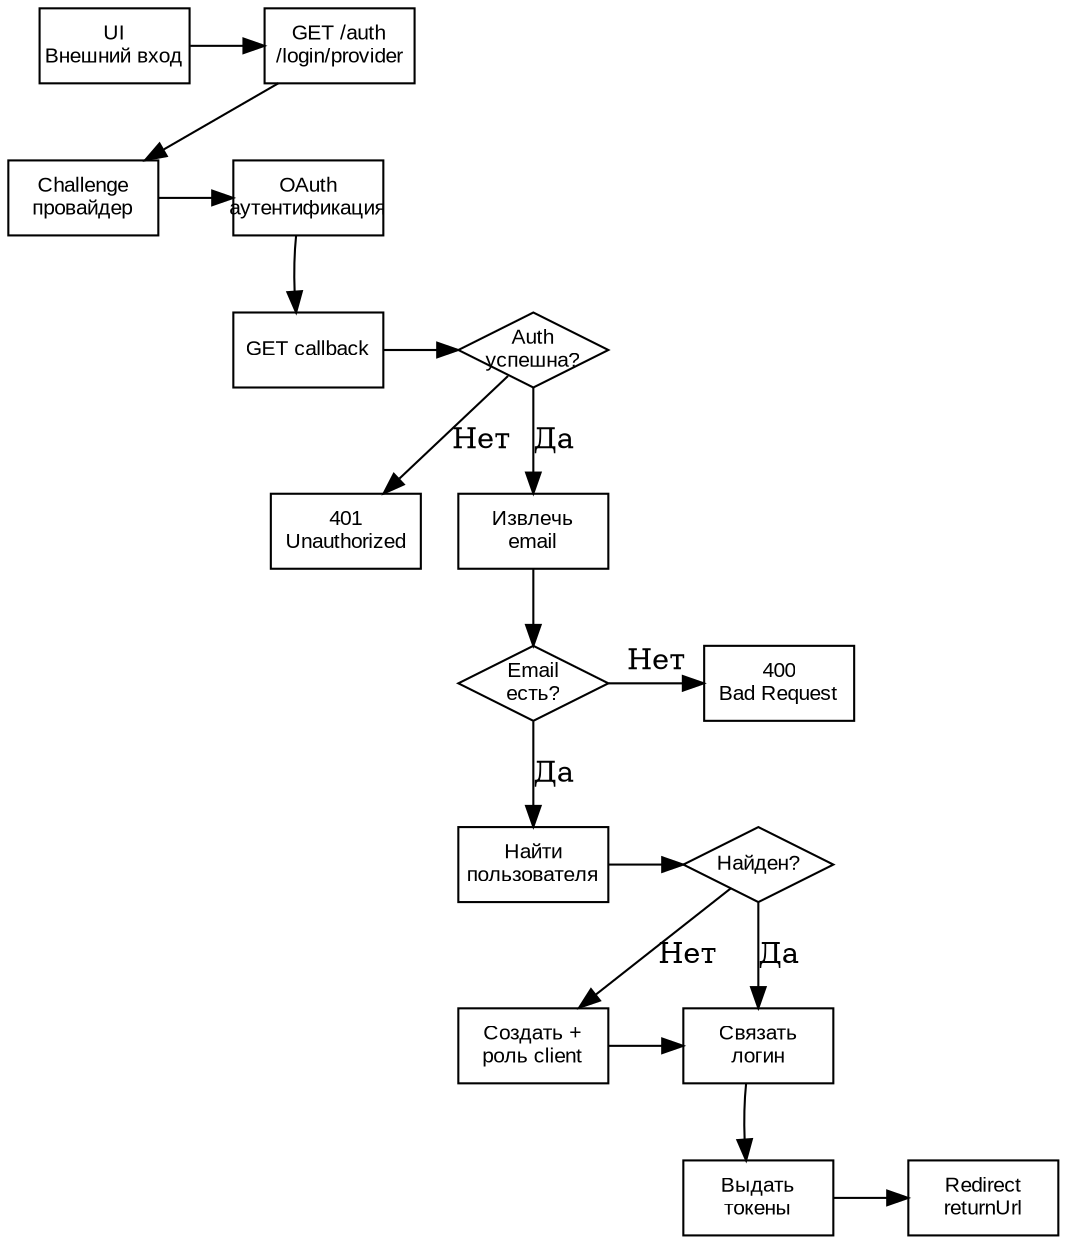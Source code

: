 digraph external_oauth_flow {
  rankdir=TB;
  node [shape=rectangle, width=1, height=0.5, fixedsize=true, fontname="GOST Type A,Arial", fontsize=10];
  /* Узлы */
  UI      [label="UI\nВнешний вход"];
  REDIR   [label="GET /auth\n/login/provider"];
  CHLNG   [label="Challenge\nпровайдер"];
  AUTH    [label="OAuth\nаутентификация"];
  CB      [label="GET callback"];
  CHK     [shape=diamond, label="Auth\nуспешна?"];
  ERR401  [label="401\nUnauthorized"];
  EMAIL   [label="Извлечь\nemail"];
  CHKEML  [shape=diamond, label="Email\nесть?"];
  ERRBAD  [label="400\nBad Request"];
  FIND    [label="Найти\nпользователя"];
  CHKUSR  [shape=diamond, label="Найден?"];
  CREATE  [label="Создать +\nроль client"];
  LINK    [label="Связать\nлогин"];
  TOKENS  [label="Выдать\nтокены"];
  RETRN   [label="Redirect\nreturnUrl"];

  /* Ряды для змейки */
  { rank=same; UI; REDIR }
  { rank=same; CHLNG; AUTH }
  { rank=same; CB; CHK }
  { rank=same; ERR401; EMAIL }
  { rank=same; CHKEML; ERRBAD }
  { rank=same; FIND; CHKUSR }
  { rank=same; CREATE; LINK }
  { rank=same; TOKENS; RETRN }

  /* Поток */
  UI -> REDIR -> CHLNG -> AUTH -> CB -> CHK;
  CHK -> ERR401 [label="Нет"];
  CHK -> EMAIL [label="Да"];
  EMAIL -> CHKEML;
  CHKEML -> ERRBAD [label="Нет"];
  CHKEML -> FIND [label="Да"];
  FIND -> CHKUSR;
  CHKUSR -> CREATE [label="Нет"];
  CHKUSR -> LINK [label="Да"];
  CREATE -> LINK;
  LINK -> TOKENS -> RETRN;

  /* Невидимые связи для змейки */
  REDIR -> CB [style=invis, weight=1];
  AUTH -> CB [style=invis, weight=1];
  CHK -> CHKEML [style=invis, weight=1];
  ERR401 -> CHKEML [style=invis, weight=1];
  CHKEML -> CHKUSR [style=invis, weight=1];
  ERRBAD -> CHKUSR [style=invis, weight=1];
  CHKUSR -> TOKENS [style=invis, weight=1];
  LINK -> TOKENS [style=invis, weight=1];
}
